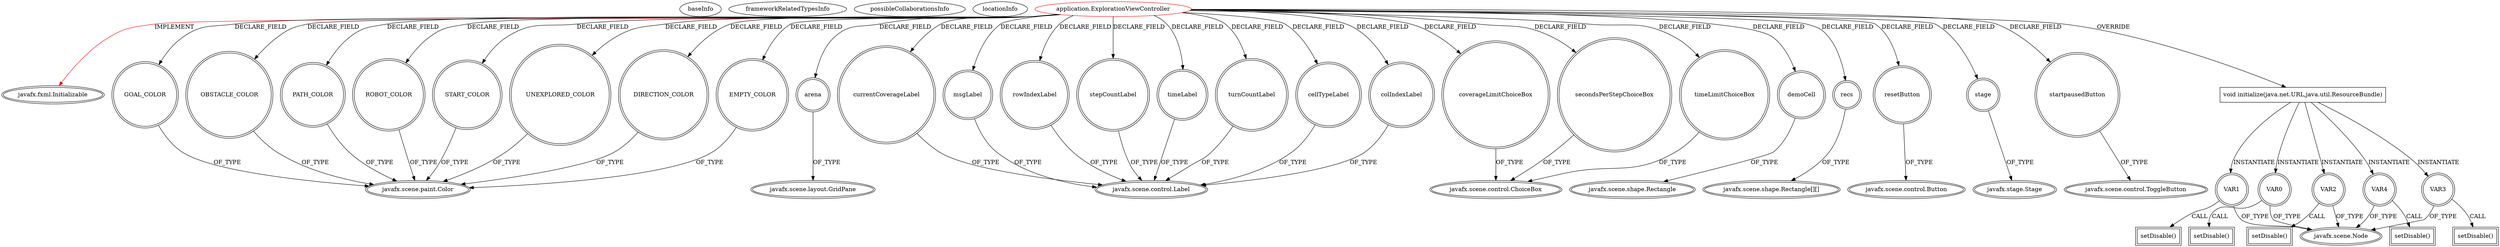 digraph {
baseInfo[graphId=1114,category="extension_graph",isAnonymous=false,possibleRelation=false]
frameworkRelatedTypesInfo[0="javafx.fxml.Initializable"]
possibleCollaborationsInfo[]
locationInfo[projectName="RUAN0007-ExplorationSimulator",filePath="/RUAN0007-ExplorationSimulator/ExplorationSimulator-master/ExplorationSimulator/src/application/ExplorationViewController.java",contextSignature="ExplorationViewController",graphId="1114"]
0[label="application.ExplorationViewController",vertexType="ROOT_CLIENT_CLASS_DECLARATION",isFrameworkType=false,color=red]
1[label="javafx.fxml.Initializable",vertexType="FRAMEWORK_INTERFACE_TYPE",isFrameworkType=true,peripheries=2]
2[label="DIRECTION_COLOR",vertexType="FIELD_DECLARATION",isFrameworkType=true,peripheries=2,shape=circle]
3[label="javafx.scene.paint.Color",vertexType="FRAMEWORK_CLASS_TYPE",isFrameworkType=true,peripheries=2]
4[label="EMPTY_COLOR",vertexType="FIELD_DECLARATION",isFrameworkType=true,peripheries=2,shape=circle]
6[label="GOAL_COLOR",vertexType="FIELD_DECLARATION",isFrameworkType=true,peripheries=2,shape=circle]
8[label="OBSTACLE_COLOR",vertexType="FIELD_DECLARATION",isFrameworkType=true,peripheries=2,shape=circle]
10[label="PATH_COLOR",vertexType="FIELD_DECLARATION",isFrameworkType=true,peripheries=2,shape=circle]
12[label="ROBOT_COLOR",vertexType="FIELD_DECLARATION",isFrameworkType=true,peripheries=2,shape=circle]
14[label="START_COLOR",vertexType="FIELD_DECLARATION",isFrameworkType=true,peripheries=2,shape=circle]
16[label="UNEXPLORED_COLOR",vertexType="FIELD_DECLARATION",isFrameworkType=true,peripheries=2,shape=circle]
18[label="arena",vertexType="FIELD_DECLARATION",isFrameworkType=true,peripheries=2,shape=circle]
19[label="javafx.scene.layout.GridPane",vertexType="FRAMEWORK_CLASS_TYPE",isFrameworkType=true,peripheries=2]
20[label="cellTypeLabel",vertexType="FIELD_DECLARATION",isFrameworkType=true,peripheries=2,shape=circle]
21[label="javafx.scene.control.Label",vertexType="FRAMEWORK_CLASS_TYPE",isFrameworkType=true,peripheries=2]
22[label="colIndexLabel",vertexType="FIELD_DECLARATION",isFrameworkType=true,peripheries=2,shape=circle]
24[label="coverageLimitChoiceBox",vertexType="FIELD_DECLARATION",isFrameworkType=true,peripheries=2,shape=circle]
25[label="javafx.scene.control.ChoiceBox",vertexType="FRAMEWORK_CLASS_TYPE",isFrameworkType=true,peripheries=2]
26[label="currentCoverageLabel",vertexType="FIELD_DECLARATION",isFrameworkType=true,peripheries=2,shape=circle]
28[label="demoCell",vertexType="FIELD_DECLARATION",isFrameworkType=true,peripheries=2,shape=circle]
29[label="javafx.scene.shape.Rectangle",vertexType="FRAMEWORK_CLASS_TYPE",isFrameworkType=true,peripheries=2]
30[label="msgLabel",vertexType="FIELD_DECLARATION",isFrameworkType=true,peripheries=2,shape=circle]
32[label="recs",vertexType="FIELD_DECLARATION",isFrameworkType=true,peripheries=2,shape=circle]
33[label="javafx.scene.shape.Rectangle[][]",vertexType="FRAMEWORK_CLASS_TYPE",isFrameworkType=true,peripheries=2]
34[label="resetButton",vertexType="FIELD_DECLARATION",isFrameworkType=true,peripheries=2,shape=circle]
35[label="javafx.scene.control.Button",vertexType="FRAMEWORK_CLASS_TYPE",isFrameworkType=true,peripheries=2]
36[label="rowIndexLabel",vertexType="FIELD_DECLARATION",isFrameworkType=true,peripheries=2,shape=circle]
38[label="secondsPerStepChoiceBox",vertexType="FIELD_DECLARATION",isFrameworkType=true,peripheries=2,shape=circle]
40[label="stage",vertexType="FIELD_DECLARATION",isFrameworkType=true,peripheries=2,shape=circle]
41[label="javafx.stage.Stage",vertexType="FRAMEWORK_CLASS_TYPE",isFrameworkType=true,peripheries=2]
42[label="startpausedButton",vertexType="FIELD_DECLARATION",isFrameworkType=true,peripheries=2,shape=circle]
43[label="javafx.scene.control.ToggleButton",vertexType="FRAMEWORK_CLASS_TYPE",isFrameworkType=true,peripheries=2]
44[label="stepCountLabel",vertexType="FIELD_DECLARATION",isFrameworkType=true,peripheries=2,shape=circle]
46[label="timeLabel",vertexType="FIELD_DECLARATION",isFrameworkType=true,peripheries=2,shape=circle]
48[label="timeLimitChoiceBox",vertexType="FIELD_DECLARATION",isFrameworkType=true,peripheries=2,shape=circle]
50[label="turnCountLabel",vertexType="FIELD_DECLARATION",isFrameworkType=true,peripheries=2,shape=circle]
52[label="void initialize(java.net.URL,java.util.ResourceBundle)",vertexType="OVERRIDING_METHOD_DECLARATION",isFrameworkType=false,shape=box]
53[label="VAR0",vertexType="VARIABLE_EXPRESION",isFrameworkType=true,peripheries=2,shape=circle]
55[label="javafx.scene.Node",vertexType="FRAMEWORK_CLASS_TYPE",isFrameworkType=true,peripheries=2]
54[label="setDisable()",vertexType="INSIDE_CALL",isFrameworkType=true,peripheries=2,shape=box]
56[label="VAR1",vertexType="VARIABLE_EXPRESION",isFrameworkType=true,peripheries=2,shape=circle]
57[label="setDisable()",vertexType="INSIDE_CALL",isFrameworkType=true,peripheries=2,shape=box]
59[label="VAR2",vertexType="VARIABLE_EXPRESION",isFrameworkType=true,peripheries=2,shape=circle]
60[label="setDisable()",vertexType="INSIDE_CALL",isFrameworkType=true,peripheries=2,shape=box]
62[label="VAR3",vertexType="VARIABLE_EXPRESION",isFrameworkType=true,peripheries=2,shape=circle]
63[label="setDisable()",vertexType="INSIDE_CALL",isFrameworkType=true,peripheries=2,shape=box]
65[label="VAR4",vertexType="VARIABLE_EXPRESION",isFrameworkType=true,peripheries=2,shape=circle]
66[label="setDisable()",vertexType="INSIDE_CALL",isFrameworkType=true,peripheries=2,shape=box]
0->1[label="IMPLEMENT",color=red]
0->2[label="DECLARE_FIELD"]
2->3[label="OF_TYPE"]
0->4[label="DECLARE_FIELD"]
4->3[label="OF_TYPE"]
0->6[label="DECLARE_FIELD"]
6->3[label="OF_TYPE"]
0->8[label="DECLARE_FIELD"]
8->3[label="OF_TYPE"]
0->10[label="DECLARE_FIELD"]
10->3[label="OF_TYPE"]
0->12[label="DECLARE_FIELD"]
12->3[label="OF_TYPE"]
0->14[label="DECLARE_FIELD"]
14->3[label="OF_TYPE"]
0->16[label="DECLARE_FIELD"]
16->3[label="OF_TYPE"]
0->18[label="DECLARE_FIELD"]
18->19[label="OF_TYPE"]
0->20[label="DECLARE_FIELD"]
20->21[label="OF_TYPE"]
0->22[label="DECLARE_FIELD"]
22->21[label="OF_TYPE"]
0->24[label="DECLARE_FIELD"]
24->25[label="OF_TYPE"]
0->26[label="DECLARE_FIELD"]
26->21[label="OF_TYPE"]
0->28[label="DECLARE_FIELD"]
28->29[label="OF_TYPE"]
0->30[label="DECLARE_FIELD"]
30->21[label="OF_TYPE"]
0->32[label="DECLARE_FIELD"]
32->33[label="OF_TYPE"]
0->34[label="DECLARE_FIELD"]
34->35[label="OF_TYPE"]
0->36[label="DECLARE_FIELD"]
36->21[label="OF_TYPE"]
0->38[label="DECLARE_FIELD"]
38->25[label="OF_TYPE"]
0->40[label="DECLARE_FIELD"]
40->41[label="OF_TYPE"]
0->42[label="DECLARE_FIELD"]
42->43[label="OF_TYPE"]
0->44[label="DECLARE_FIELD"]
44->21[label="OF_TYPE"]
0->46[label="DECLARE_FIELD"]
46->21[label="OF_TYPE"]
0->48[label="DECLARE_FIELD"]
48->25[label="OF_TYPE"]
0->50[label="DECLARE_FIELD"]
50->21[label="OF_TYPE"]
0->52[label="OVERRIDE"]
52->53[label="INSTANTIATE"]
53->55[label="OF_TYPE"]
53->54[label="CALL"]
52->56[label="INSTANTIATE"]
56->55[label="OF_TYPE"]
56->57[label="CALL"]
52->59[label="INSTANTIATE"]
59->55[label="OF_TYPE"]
59->60[label="CALL"]
52->62[label="INSTANTIATE"]
62->55[label="OF_TYPE"]
62->63[label="CALL"]
52->65[label="INSTANTIATE"]
65->55[label="OF_TYPE"]
65->66[label="CALL"]
}
